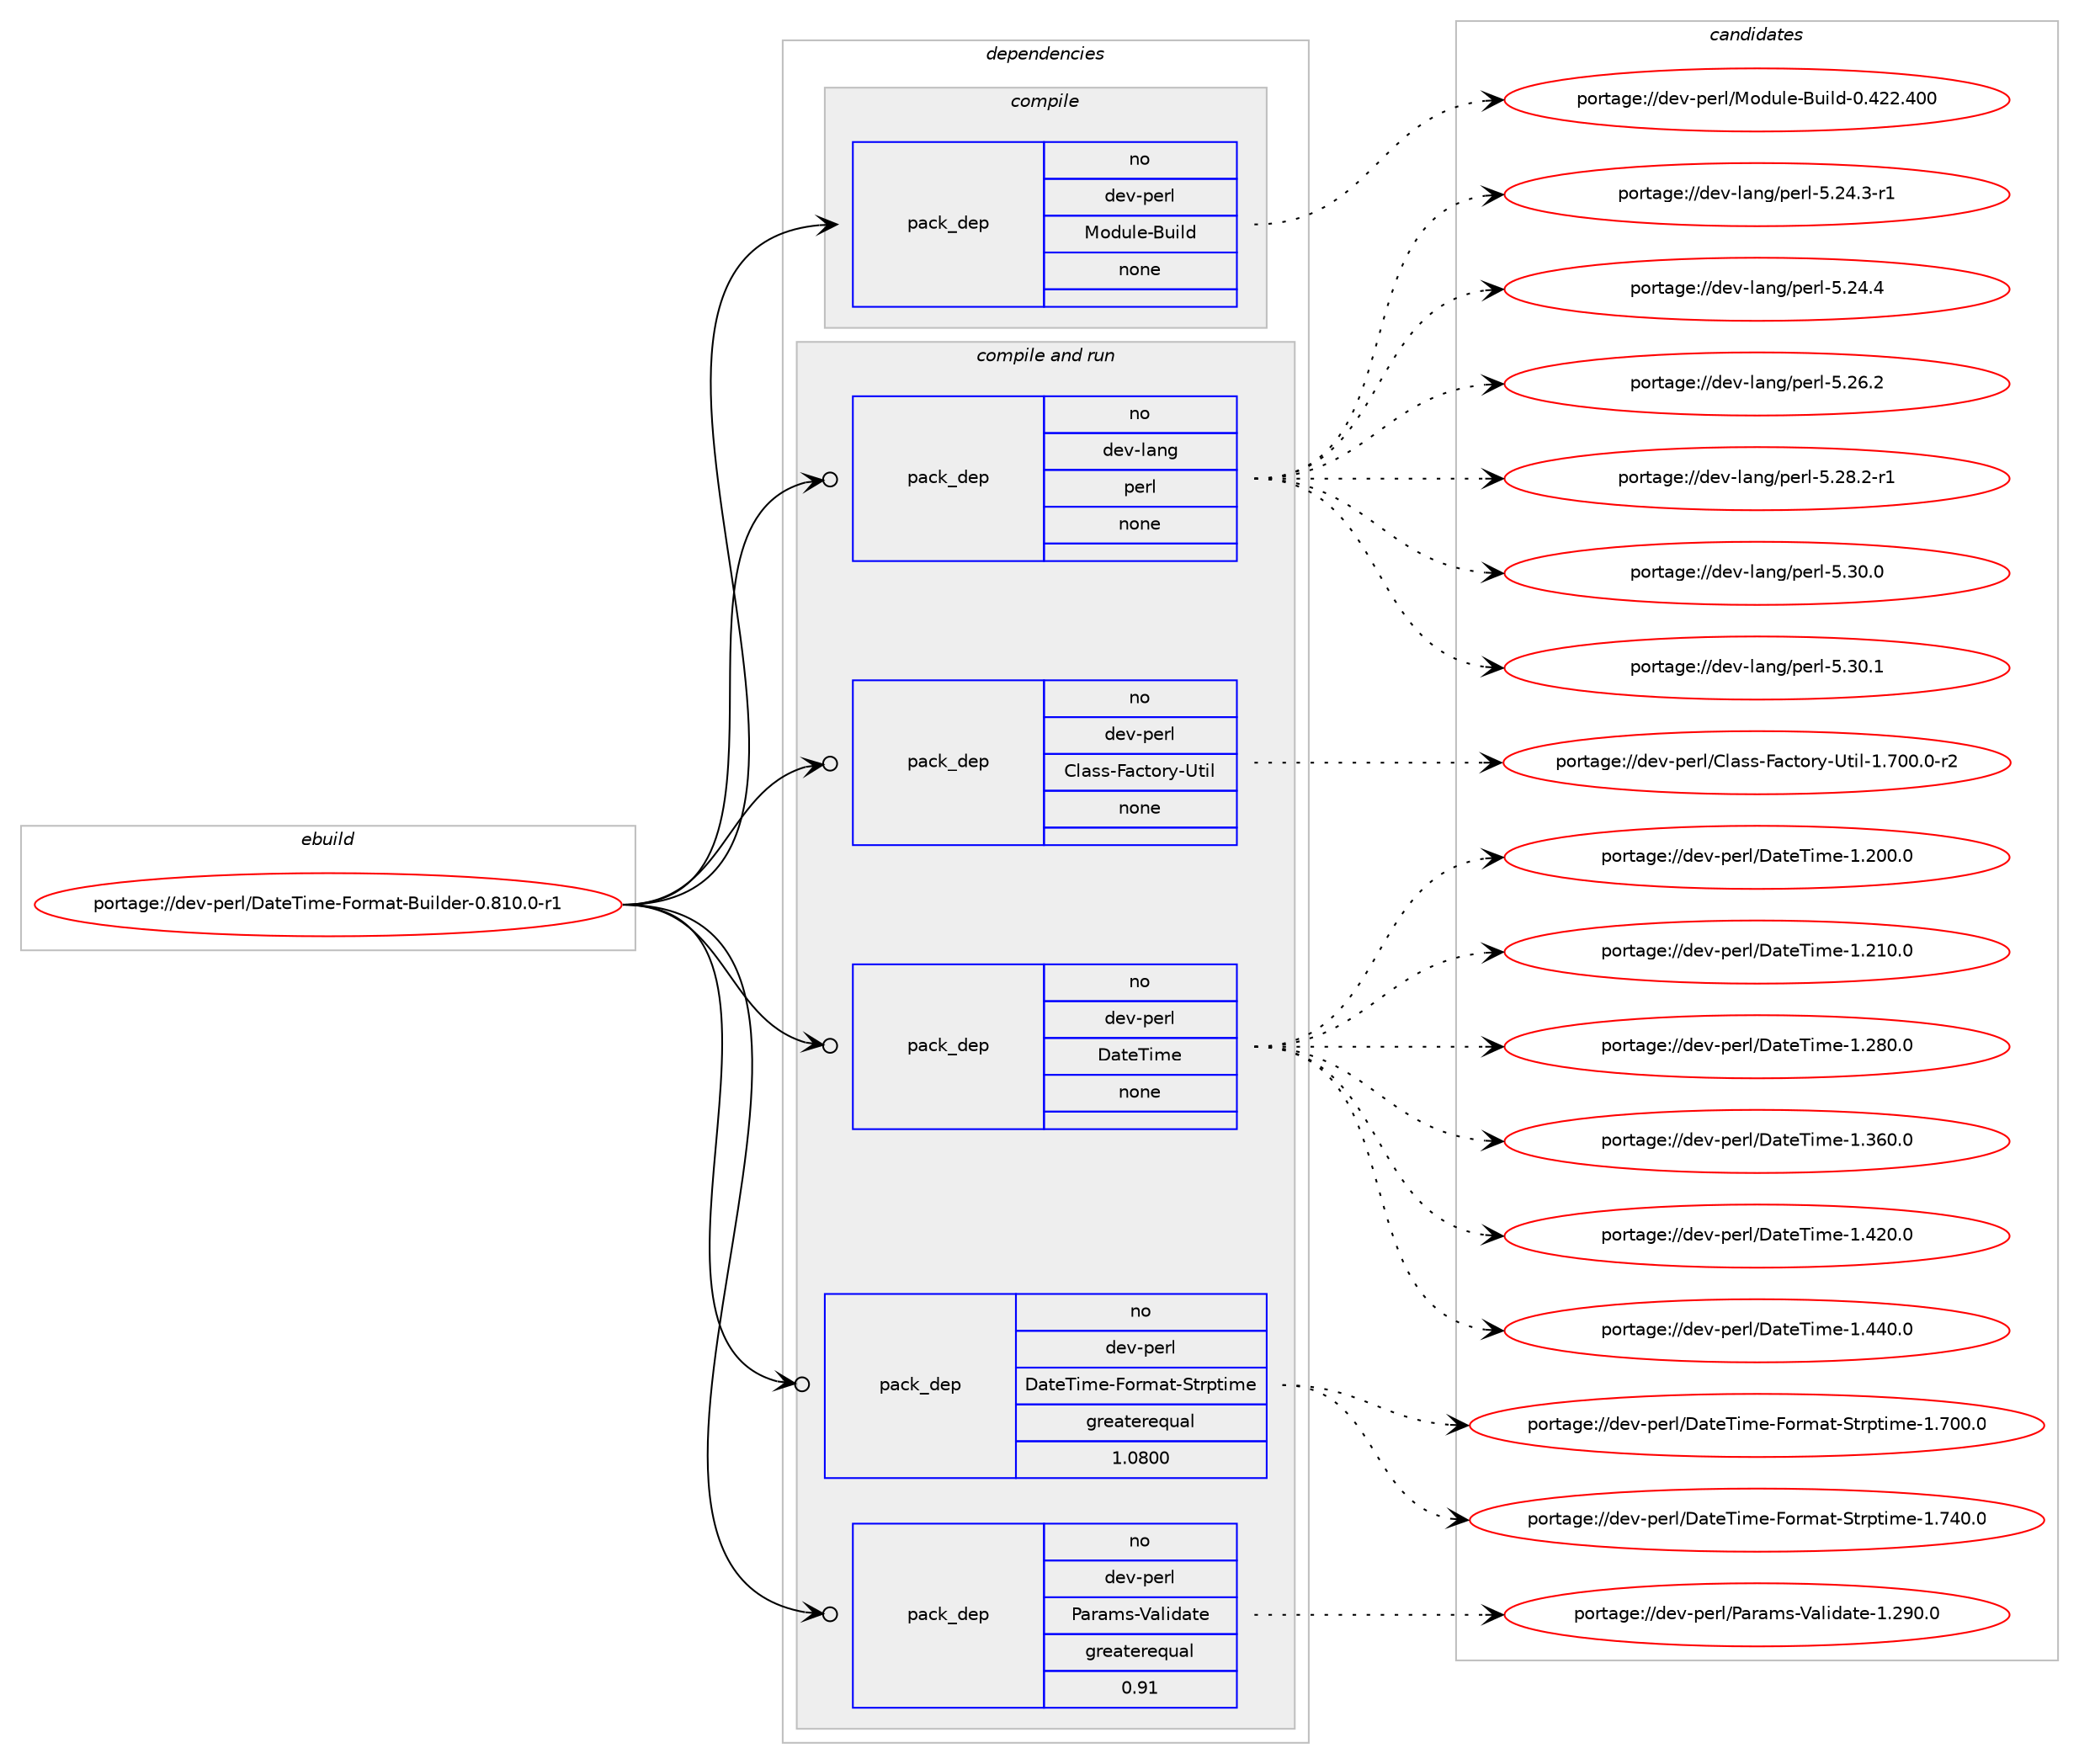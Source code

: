 digraph prolog {

# *************
# Graph options
# *************

newrank=true;
concentrate=true;
compound=true;
graph [rankdir=LR,fontname=Helvetica,fontsize=10,ranksep=1.5];#, ranksep=2.5, nodesep=0.2];
edge  [arrowhead=vee];
node  [fontname=Helvetica,fontsize=10];

# **********
# The ebuild
# **********

subgraph cluster_leftcol {
color=gray;
rank=same;
label=<<i>ebuild</i>>;
id [label="portage://dev-perl/DateTime-Format-Builder-0.810.0-r1", color=red, width=4, href="../dev-perl/DateTime-Format-Builder-0.810.0-r1.svg"];
}

# ****************
# The dependencies
# ****************

subgraph cluster_midcol {
color=gray;
label=<<i>dependencies</i>>;
subgraph cluster_compile {
fillcolor="#eeeeee";
style=filled;
label=<<i>compile</i>>;
subgraph pack85214 {
dependency111199 [label=<<TABLE BORDER="0" CELLBORDER="1" CELLSPACING="0" CELLPADDING="4" WIDTH="220"><TR><TD ROWSPAN="6" CELLPADDING="30">pack_dep</TD></TR><TR><TD WIDTH="110">no</TD></TR><TR><TD>dev-perl</TD></TR><TR><TD>Module-Build</TD></TR><TR><TD>none</TD></TR><TR><TD></TD></TR></TABLE>>, shape=none, color=blue];
}
id:e -> dependency111199:w [weight=20,style="solid",arrowhead="vee"];
}
subgraph cluster_compileandrun {
fillcolor="#eeeeee";
style=filled;
label=<<i>compile and run</i>>;
subgraph pack85215 {
dependency111200 [label=<<TABLE BORDER="0" CELLBORDER="1" CELLSPACING="0" CELLPADDING="4" WIDTH="220"><TR><TD ROWSPAN="6" CELLPADDING="30">pack_dep</TD></TR><TR><TD WIDTH="110">no</TD></TR><TR><TD>dev-lang</TD></TR><TR><TD>perl</TD></TR><TR><TD>none</TD></TR><TR><TD></TD></TR></TABLE>>, shape=none, color=blue];
}
id:e -> dependency111200:w [weight=20,style="solid",arrowhead="odotvee"];
subgraph pack85216 {
dependency111201 [label=<<TABLE BORDER="0" CELLBORDER="1" CELLSPACING="0" CELLPADDING="4" WIDTH="220"><TR><TD ROWSPAN="6" CELLPADDING="30">pack_dep</TD></TR><TR><TD WIDTH="110">no</TD></TR><TR><TD>dev-perl</TD></TR><TR><TD>Class-Factory-Util</TD></TR><TR><TD>none</TD></TR><TR><TD></TD></TR></TABLE>>, shape=none, color=blue];
}
id:e -> dependency111201:w [weight=20,style="solid",arrowhead="odotvee"];
subgraph pack85217 {
dependency111202 [label=<<TABLE BORDER="0" CELLBORDER="1" CELLSPACING="0" CELLPADDING="4" WIDTH="220"><TR><TD ROWSPAN="6" CELLPADDING="30">pack_dep</TD></TR><TR><TD WIDTH="110">no</TD></TR><TR><TD>dev-perl</TD></TR><TR><TD>DateTime</TD></TR><TR><TD>none</TD></TR><TR><TD></TD></TR></TABLE>>, shape=none, color=blue];
}
id:e -> dependency111202:w [weight=20,style="solid",arrowhead="odotvee"];
subgraph pack85218 {
dependency111203 [label=<<TABLE BORDER="0" CELLBORDER="1" CELLSPACING="0" CELLPADDING="4" WIDTH="220"><TR><TD ROWSPAN="6" CELLPADDING="30">pack_dep</TD></TR><TR><TD WIDTH="110">no</TD></TR><TR><TD>dev-perl</TD></TR><TR><TD>DateTime-Format-Strptime</TD></TR><TR><TD>greaterequal</TD></TR><TR><TD>1.0800</TD></TR></TABLE>>, shape=none, color=blue];
}
id:e -> dependency111203:w [weight=20,style="solid",arrowhead="odotvee"];
subgraph pack85219 {
dependency111204 [label=<<TABLE BORDER="0" CELLBORDER="1" CELLSPACING="0" CELLPADDING="4" WIDTH="220"><TR><TD ROWSPAN="6" CELLPADDING="30">pack_dep</TD></TR><TR><TD WIDTH="110">no</TD></TR><TR><TD>dev-perl</TD></TR><TR><TD>Params-Validate</TD></TR><TR><TD>greaterequal</TD></TR><TR><TD>0.91</TD></TR></TABLE>>, shape=none, color=blue];
}
id:e -> dependency111204:w [weight=20,style="solid",arrowhead="odotvee"];
}
subgraph cluster_run {
fillcolor="#eeeeee";
style=filled;
label=<<i>run</i>>;
}
}

# **************
# The candidates
# **************

subgraph cluster_choices {
rank=same;
color=gray;
label=<<i>candidates</i>>;

subgraph choice85214 {
color=black;
nodesep=1;
choiceportage100101118451121011141084777111100117108101456611710510810045484652505046524848 [label="portage://dev-perl/Module-Build-0.422.400", color=red, width=4,href="../dev-perl/Module-Build-0.422.400.svg"];
dependency111199:e -> choiceportage100101118451121011141084777111100117108101456611710510810045484652505046524848:w [style=dotted,weight="100"];
}
subgraph choice85215 {
color=black;
nodesep=1;
choiceportage100101118451089711010347112101114108455346505246514511449 [label="portage://dev-lang/perl-5.24.3-r1", color=red, width=4,href="../dev-lang/perl-5.24.3-r1.svg"];
choiceportage10010111845108971101034711210111410845534650524652 [label="portage://dev-lang/perl-5.24.4", color=red, width=4,href="../dev-lang/perl-5.24.4.svg"];
choiceportage10010111845108971101034711210111410845534650544650 [label="portage://dev-lang/perl-5.26.2", color=red, width=4,href="../dev-lang/perl-5.26.2.svg"];
choiceportage100101118451089711010347112101114108455346505646504511449 [label="portage://dev-lang/perl-5.28.2-r1", color=red, width=4,href="../dev-lang/perl-5.28.2-r1.svg"];
choiceportage10010111845108971101034711210111410845534651484648 [label="portage://dev-lang/perl-5.30.0", color=red, width=4,href="../dev-lang/perl-5.30.0.svg"];
choiceportage10010111845108971101034711210111410845534651484649 [label="portage://dev-lang/perl-5.30.1", color=red, width=4,href="../dev-lang/perl-5.30.1.svg"];
dependency111200:e -> choiceportage100101118451089711010347112101114108455346505246514511449:w [style=dotted,weight="100"];
dependency111200:e -> choiceportage10010111845108971101034711210111410845534650524652:w [style=dotted,weight="100"];
dependency111200:e -> choiceportage10010111845108971101034711210111410845534650544650:w [style=dotted,weight="100"];
dependency111200:e -> choiceportage100101118451089711010347112101114108455346505646504511449:w [style=dotted,weight="100"];
dependency111200:e -> choiceportage10010111845108971101034711210111410845534651484648:w [style=dotted,weight="100"];
dependency111200:e -> choiceportage10010111845108971101034711210111410845534651484649:w [style=dotted,weight="100"];
}
subgraph choice85216 {
color=black;
nodesep=1;
choiceportage1001011184511210111410847671089711511545709799116111114121458511610510845494655484846484511450 [label="portage://dev-perl/Class-Factory-Util-1.700.0-r2", color=red, width=4,href="../dev-perl/Class-Factory-Util-1.700.0-r2.svg"];
dependency111201:e -> choiceportage1001011184511210111410847671089711511545709799116111114121458511610510845494655484846484511450:w [style=dotted,weight="100"];
}
subgraph choice85217 {
color=black;
nodesep=1;
choiceportage10010111845112101114108476897116101841051091014549465048484648 [label="portage://dev-perl/DateTime-1.200.0", color=red, width=4,href="../dev-perl/DateTime-1.200.0.svg"];
choiceportage10010111845112101114108476897116101841051091014549465049484648 [label="portage://dev-perl/DateTime-1.210.0", color=red, width=4,href="../dev-perl/DateTime-1.210.0.svg"];
choiceportage10010111845112101114108476897116101841051091014549465056484648 [label="portage://dev-perl/DateTime-1.280.0", color=red, width=4,href="../dev-perl/DateTime-1.280.0.svg"];
choiceportage10010111845112101114108476897116101841051091014549465154484648 [label="portage://dev-perl/DateTime-1.360.0", color=red, width=4,href="../dev-perl/DateTime-1.360.0.svg"];
choiceportage10010111845112101114108476897116101841051091014549465250484648 [label="portage://dev-perl/DateTime-1.420.0", color=red, width=4,href="../dev-perl/DateTime-1.420.0.svg"];
choiceportage10010111845112101114108476897116101841051091014549465252484648 [label="portage://dev-perl/DateTime-1.440.0", color=red, width=4,href="../dev-perl/DateTime-1.440.0.svg"];
dependency111202:e -> choiceportage10010111845112101114108476897116101841051091014549465048484648:w [style=dotted,weight="100"];
dependency111202:e -> choiceportage10010111845112101114108476897116101841051091014549465049484648:w [style=dotted,weight="100"];
dependency111202:e -> choiceportage10010111845112101114108476897116101841051091014549465056484648:w [style=dotted,weight="100"];
dependency111202:e -> choiceportage10010111845112101114108476897116101841051091014549465154484648:w [style=dotted,weight="100"];
dependency111202:e -> choiceportage10010111845112101114108476897116101841051091014549465250484648:w [style=dotted,weight="100"];
dependency111202:e -> choiceportage10010111845112101114108476897116101841051091014549465252484648:w [style=dotted,weight="100"];
}
subgraph choice85218 {
color=black;
nodesep=1;
choiceportage100101118451121011141084768971161018410510910145701111141099711645831161141121161051091014549465548484648 [label="portage://dev-perl/DateTime-Format-Strptime-1.700.0", color=red, width=4,href="../dev-perl/DateTime-Format-Strptime-1.700.0.svg"];
choiceportage100101118451121011141084768971161018410510910145701111141099711645831161141121161051091014549465552484648 [label="portage://dev-perl/DateTime-Format-Strptime-1.740.0", color=red, width=4,href="../dev-perl/DateTime-Format-Strptime-1.740.0.svg"];
dependency111203:e -> choiceportage100101118451121011141084768971161018410510910145701111141099711645831161141121161051091014549465548484648:w [style=dotted,weight="100"];
dependency111203:e -> choiceportage100101118451121011141084768971161018410510910145701111141099711645831161141121161051091014549465552484648:w [style=dotted,weight="100"];
}
subgraph choice85219 {
color=black;
nodesep=1;
choiceportage1001011184511210111410847809711497109115458697108105100971161014549465057484648 [label="portage://dev-perl/Params-Validate-1.290.0", color=red, width=4,href="../dev-perl/Params-Validate-1.290.0.svg"];
dependency111204:e -> choiceportage1001011184511210111410847809711497109115458697108105100971161014549465057484648:w [style=dotted,weight="100"];
}
}

}
